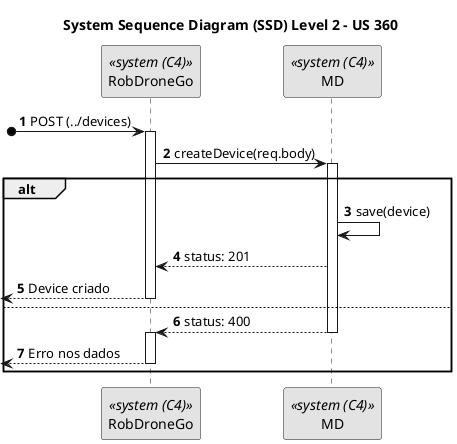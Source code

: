 @startuml
skinparam monochrome true
skinparam packageStyle rectangle
skinparam shadowing false
autonumber

title System Sequence Diagram (SSD) Level 2 - US 360


participant "RobDroneGo" as Sistema <<system (C4)>>
participant "MD" as MD <<system (C4)>>

?o-> Sistema : POST (../devices)
activate Sistema

Sistema -> MD : createDevice(req.body)

alt
    activate MD
    MD -> MD: save(device)
    MD --> Sistema : status: 201
    <-- Sistema : Device criado
    deactivate Sistema
else
    MD --> Sistema : status: 400
    deactivate MD
    activate Sistema
    <-- Sistema : Erro nos dados
    deactivate Sistema
end



@enduml